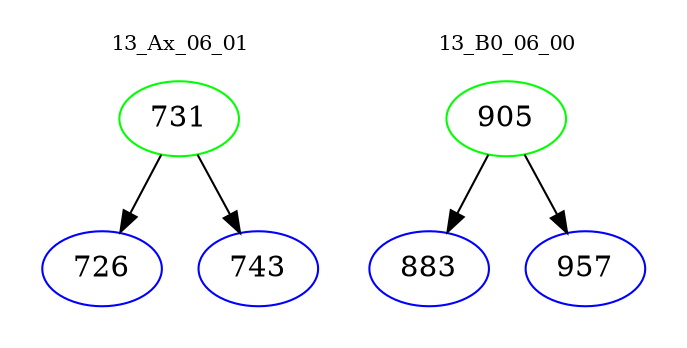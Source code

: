 digraph{
subgraph cluster_0 {
color = white
label = "13_Ax_06_01";
fontsize=10;
T0_731 [label="731", color="green"]
T0_731 -> T0_726 [color="black"]
T0_726 [label="726", color="blue"]
T0_731 -> T0_743 [color="black"]
T0_743 [label="743", color="blue"]
}
subgraph cluster_1 {
color = white
label = "13_B0_06_00";
fontsize=10;
T1_905 [label="905", color="green"]
T1_905 -> T1_883 [color="black"]
T1_883 [label="883", color="blue"]
T1_905 -> T1_957 [color="black"]
T1_957 [label="957", color="blue"]
}
}
